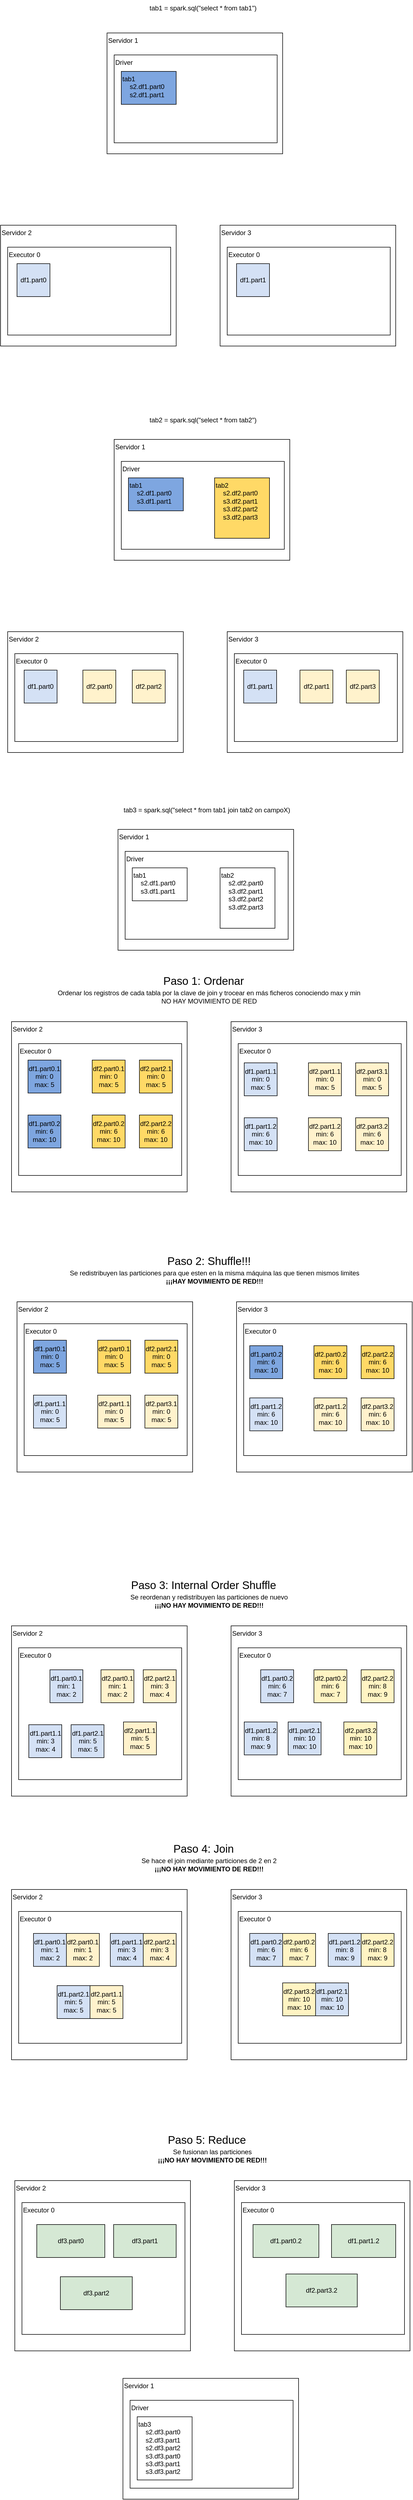 <mxfile version="17.2.1" type="github">
  <diagram id="_XrspDm4CT6pKrm3N8ds" name="Page-1">
    <mxGraphModel dx="1422" dy="762" grid="0" gridSize="10" guides="1" tooltips="1" connect="1" arrows="1" fold="1" page="1" pageScale="1" pageWidth="827" pageHeight="1169" math="0" shadow="0">
      <root>
        <mxCell id="0" />
        <mxCell id="1" parent="0" />
        <mxCell id="gP4Qixjct3OQD2GkQfFc-8" value="Servidor 2" style="rounded=0;whiteSpace=wrap;html=1;verticalAlign=top;align=left;" vertex="1" parent="1">
          <mxGeometry x="60" y="460" width="320" height="220" as="geometry" />
        </mxCell>
        <mxCell id="gP4Qixjct3OQD2GkQfFc-9" value="Executor 0" style="rounded=0;whiteSpace=wrap;html=1;align=left;verticalAlign=top;" vertex="1" parent="1">
          <mxGeometry x="73" y="500" width="297" height="160" as="geometry" />
        </mxCell>
        <mxCell id="gP4Qixjct3OQD2GkQfFc-27" value="Servidor 1" style="rounded=0;whiteSpace=wrap;html=1;verticalAlign=top;align=left;" vertex="1" parent="1">
          <mxGeometry x="254" y="110" width="320" height="220" as="geometry" />
        </mxCell>
        <mxCell id="gP4Qixjct3OQD2GkQfFc-28" value="Driver" style="rounded=0;whiteSpace=wrap;html=1;align=left;verticalAlign=top;" vertex="1" parent="1">
          <mxGeometry x="267" y="150" width="297" height="160" as="geometry" />
        </mxCell>
        <mxCell id="gP4Qixjct3OQD2GkQfFc-29" value="Servidor 3" style="rounded=0;whiteSpace=wrap;html=1;verticalAlign=top;align=left;" vertex="1" parent="1">
          <mxGeometry x="460" y="460" width="320" height="220" as="geometry" />
        </mxCell>
        <mxCell id="gP4Qixjct3OQD2GkQfFc-30" value="Executor 0" style="rounded=0;whiteSpace=wrap;html=1;align=left;verticalAlign=top;" vertex="1" parent="1">
          <mxGeometry x="473" y="500" width="297" height="160" as="geometry" />
        </mxCell>
        <mxCell id="gP4Qixjct3OQD2GkQfFc-32" value="tab1&lt;br&gt;&amp;nbsp; &amp;nbsp; s2.df1.part0&lt;br&gt;&amp;nbsp; &amp;nbsp; s2.df1.part1" style="rounded=0;whiteSpace=wrap;html=1;align=left;verticalAlign=top;fillColor=#7EA6E0;" vertex="1" parent="1">
          <mxGeometry x="280" y="180" width="100" height="60" as="geometry" />
        </mxCell>
        <mxCell id="gP4Qixjct3OQD2GkQfFc-33" value="df1.part0" style="rounded=0;whiteSpace=wrap;html=1;fillColor=#D4E1F5;" vertex="1" parent="1">
          <mxGeometry x="90" y="530" width="60" height="60" as="geometry" />
        </mxCell>
        <mxCell id="gP4Qixjct3OQD2GkQfFc-34" value="df1.part1" style="rounded=0;whiteSpace=wrap;html=1;fillColor=#D4E1F5;" vertex="1" parent="1">
          <mxGeometry x="490" y="530" width="60" height="60" as="geometry" />
        </mxCell>
        <mxCell id="gP4Qixjct3OQD2GkQfFc-35" value="Servidor 2" style="rounded=0;whiteSpace=wrap;html=1;verticalAlign=top;align=left;" vertex="1" parent="1">
          <mxGeometry x="73" y="1200" width="320" height="220" as="geometry" />
        </mxCell>
        <mxCell id="gP4Qixjct3OQD2GkQfFc-36" value="Executor 0" style="rounded=0;whiteSpace=wrap;html=1;align=left;verticalAlign=top;" vertex="1" parent="1">
          <mxGeometry x="86" y="1240" width="297" height="160" as="geometry" />
        </mxCell>
        <mxCell id="gP4Qixjct3OQD2GkQfFc-37" value="Servidor 1" style="rounded=0;whiteSpace=wrap;html=1;verticalAlign=top;align=left;" vertex="1" parent="1">
          <mxGeometry x="267" y="850" width="320" height="220" as="geometry" />
        </mxCell>
        <mxCell id="gP4Qixjct3OQD2GkQfFc-38" value="Driver" style="rounded=0;whiteSpace=wrap;html=1;align=left;verticalAlign=top;" vertex="1" parent="1">
          <mxGeometry x="280" y="890" width="297" height="160" as="geometry" />
        </mxCell>
        <mxCell id="gP4Qixjct3OQD2GkQfFc-39" value="Servidor 3" style="rounded=0;whiteSpace=wrap;html=1;verticalAlign=top;align=left;" vertex="1" parent="1">
          <mxGeometry x="473" y="1200" width="320" height="220" as="geometry" />
        </mxCell>
        <mxCell id="gP4Qixjct3OQD2GkQfFc-40" value="Executor 0" style="rounded=0;whiteSpace=wrap;html=1;align=left;verticalAlign=top;" vertex="1" parent="1">
          <mxGeometry x="486" y="1240" width="297" height="160" as="geometry" />
        </mxCell>
        <mxCell id="gP4Qixjct3OQD2GkQfFc-42" value="tab1&lt;br&gt;&amp;nbsp; &amp;nbsp; s2.df1.part0&lt;br&gt;&amp;nbsp; &amp;nbsp; s3.df1.part1" style="rounded=0;whiteSpace=wrap;html=1;align=left;verticalAlign=top;fillColor=#7EA6E0;" vertex="1" parent="1">
          <mxGeometry x="293" y="920" width="100" height="60" as="geometry" />
        </mxCell>
        <mxCell id="gP4Qixjct3OQD2GkQfFc-43" value="df1.part0" style="rounded=0;whiteSpace=wrap;html=1;fillColor=#D4E1F5;" vertex="1" parent="1">
          <mxGeometry x="103" y="1270" width="60" height="60" as="geometry" />
        </mxCell>
        <mxCell id="gP4Qixjct3OQD2GkQfFc-44" value="df1.part1" style="rounded=0;whiteSpace=wrap;html=1;fillColor=#D4E1F5;" vertex="1" parent="1">
          <mxGeometry x="503" y="1270" width="60" height="60" as="geometry" />
        </mxCell>
        <mxCell id="gP4Qixjct3OQD2GkQfFc-45" value="tab2&lt;br&gt;&amp;nbsp; &amp;nbsp; s2.df2.part0&lt;br&gt;&amp;nbsp; &amp;nbsp; s3.df2.part1&lt;br&gt;&amp;nbsp; &amp;nbsp; s3.df2.part2&lt;br&gt;&amp;nbsp; &amp;nbsp; s3.df2.part3" style="rounded=0;whiteSpace=wrap;html=1;align=left;verticalAlign=top;fillColor=#FFD966;" vertex="1" parent="1">
          <mxGeometry x="450" y="920" width="100" height="110" as="geometry" />
        </mxCell>
        <mxCell id="gP4Qixjct3OQD2GkQfFc-46" value="df2.part0" style="rounded=0;whiteSpace=wrap;html=1;fillColor=#FFF2CC;" vertex="1" parent="1">
          <mxGeometry x="210" y="1270" width="60" height="60" as="geometry" />
        </mxCell>
        <mxCell id="gP4Qixjct3OQD2GkQfFc-47" value="df2.part1" style="rounded=0;whiteSpace=wrap;html=1;fillColor=#FFF2CC;" vertex="1" parent="1">
          <mxGeometry x="605.5" y="1270" width="60" height="60" as="geometry" />
        </mxCell>
        <mxCell id="gP4Qixjct3OQD2GkQfFc-48" value="df2.part2" style="rounded=0;whiteSpace=wrap;html=1;fillColor=#FFF2CC;" vertex="1" parent="1">
          <mxGeometry x="300" y="1270" width="60" height="60" as="geometry" />
        </mxCell>
        <mxCell id="gP4Qixjct3OQD2GkQfFc-49" value="df2.part3" style="rounded=0;whiteSpace=wrap;html=1;fillColor=#FFF2CC;" vertex="1" parent="1">
          <mxGeometry x="690" y="1270" width="60" height="60" as="geometry" />
        </mxCell>
        <mxCell id="gP4Qixjct3OQD2GkQfFc-50" value="Servidor 2" style="rounded=0;whiteSpace=wrap;html=1;verticalAlign=top;align=left;" vertex="1" parent="1">
          <mxGeometry x="80" y="1910" width="320" height="310" as="geometry" />
        </mxCell>
        <mxCell id="gP4Qixjct3OQD2GkQfFc-51" value="Executor 0" style="rounded=0;whiteSpace=wrap;html=1;align=left;verticalAlign=top;" vertex="1" parent="1">
          <mxGeometry x="93" y="1950" width="297" height="240" as="geometry" />
        </mxCell>
        <mxCell id="gP4Qixjct3OQD2GkQfFc-52" value="Servidor 1" style="rounded=0;whiteSpace=wrap;html=1;verticalAlign=top;align=left;" vertex="1" parent="1">
          <mxGeometry x="274" y="1560" width="320" height="220" as="geometry" />
        </mxCell>
        <mxCell id="gP4Qixjct3OQD2GkQfFc-53" value="Driver" style="rounded=0;whiteSpace=wrap;html=1;align=left;verticalAlign=top;" vertex="1" parent="1">
          <mxGeometry x="287" y="1600" width="297" height="160" as="geometry" />
        </mxCell>
        <mxCell id="gP4Qixjct3OQD2GkQfFc-54" value="Servidor 3" style="rounded=0;whiteSpace=wrap;html=1;verticalAlign=top;align=left;" vertex="1" parent="1">
          <mxGeometry x="480" y="1910" width="320" height="310" as="geometry" />
        </mxCell>
        <mxCell id="gP4Qixjct3OQD2GkQfFc-55" value="Executor 0" style="rounded=0;whiteSpace=wrap;html=1;align=left;verticalAlign=top;" vertex="1" parent="1">
          <mxGeometry x="493" y="1950" width="297" height="240" as="geometry" />
        </mxCell>
        <mxCell id="gP4Qixjct3OQD2GkQfFc-56" value="tab3 = spark.sql(&quot;select * from tab1 join tab2 on campoX)" style="text;html=1;strokeColor=none;fillColor=none;align=center;verticalAlign=middle;whiteSpace=wrap;rounded=0;" vertex="1" parent="1">
          <mxGeometry x="185.5" y="1510" width="500" height="30" as="geometry" />
        </mxCell>
        <mxCell id="gP4Qixjct3OQD2GkQfFc-57" value="tab1&lt;br&gt;&amp;nbsp; &amp;nbsp; s2.df1.part0&lt;br&gt;&amp;nbsp; &amp;nbsp; s3.df1.part1" style="rounded=0;whiteSpace=wrap;html=1;align=left;verticalAlign=top;" vertex="1" parent="1">
          <mxGeometry x="300" y="1630" width="100" height="60" as="geometry" />
        </mxCell>
        <mxCell id="gP4Qixjct3OQD2GkQfFc-58" value="df1.part0.1&lt;br&gt;min: 0&lt;br&gt;max: 5" style="rounded=0;whiteSpace=wrap;html=1;fillColor=#7EA6E0;" vertex="1" parent="1">
          <mxGeometry x="110" y="1980" width="60" height="60" as="geometry" />
        </mxCell>
        <mxCell id="gP4Qixjct3OQD2GkQfFc-67" value="tab2 = spark.sql(&quot;select * from tab2&quot;)" style="text;html=1;strokeColor=none;fillColor=none;align=center;verticalAlign=middle;whiteSpace=wrap;rounded=0;" vertex="1" parent="1">
          <mxGeometry x="178.5" y="800" width="500" height="30" as="geometry" />
        </mxCell>
        <mxCell id="gP4Qixjct3OQD2GkQfFc-68" value="tab1 = spark.sql(&quot;select * from tab1&quot;)" style="text;html=1;strokeColor=none;fillColor=none;align=center;verticalAlign=middle;whiteSpace=wrap;rounded=0;" vertex="1" parent="1">
          <mxGeometry x="178.5" y="50" width="500" height="30" as="geometry" />
        </mxCell>
        <mxCell id="gP4Qixjct3OQD2GkQfFc-69" value="tab2&lt;br&gt;&amp;nbsp; &amp;nbsp; s2.df2.part0&lt;br&gt;&amp;nbsp; &amp;nbsp; s3.df2.part1&lt;br&gt;&amp;nbsp; &amp;nbsp; s3.df2.part2&lt;br&gt;&amp;nbsp; &amp;nbsp; s3.df2.part3" style="rounded=0;whiteSpace=wrap;html=1;align=left;verticalAlign=top;" vertex="1" parent="1">
          <mxGeometry x="460" y="1630" width="100" height="110" as="geometry" />
        </mxCell>
        <mxCell id="gP4Qixjct3OQD2GkQfFc-70" value="Paso 1: Ordenar" style="text;html=1;strokeColor=none;fillColor=none;align=center;verticalAlign=middle;whiteSpace=wrap;rounded=0;fontSize=20;" vertex="1" parent="1">
          <mxGeometry x="280" y="1810" width="300" height="50" as="geometry" />
        </mxCell>
        <mxCell id="gP4Qixjct3OQD2GkQfFc-71" value="Ordenar los registros de cada tabla por la clave de join y trocear en más ficheros conociendo max y min&lt;br&gt;NO HAY MOVIMIENTO DE RED" style="text;html=1;strokeColor=none;fillColor=none;align=center;verticalAlign=middle;whiteSpace=wrap;rounded=0;" vertex="1" parent="1">
          <mxGeometry x="130" y="1850" width="620" height="30" as="geometry" />
        </mxCell>
        <mxCell id="gP4Qixjct3OQD2GkQfFc-72" value="df1.part0.2&lt;br&gt;min: 6&lt;br&gt;max: 10" style="rounded=0;whiteSpace=wrap;html=1;fillColor=#7EA6E0;" vertex="1" parent="1">
          <mxGeometry x="110" y="2080" width="60" height="60" as="geometry" />
        </mxCell>
        <mxCell id="gP4Qixjct3OQD2GkQfFc-73" value="df2.part0.1&lt;br&gt;min: 0&lt;br&gt;max: 5" style="rounded=0;whiteSpace=wrap;html=1;fillColor=#FFD966;" vertex="1" parent="1">
          <mxGeometry x="227" y="1980" width="60" height="60" as="geometry" />
        </mxCell>
        <mxCell id="gP4Qixjct3OQD2GkQfFc-74" value="df2.part0.2&lt;br&gt;min: 6&lt;br&gt;max: 10" style="rounded=0;whiteSpace=wrap;html=1;fillColor=#FFD966;" vertex="1" parent="1">
          <mxGeometry x="227" y="2080" width="60" height="60" as="geometry" />
        </mxCell>
        <mxCell id="gP4Qixjct3OQD2GkQfFc-75" value="df2.part2.1&lt;br&gt;min: 0&lt;br&gt;max: 5" style="rounded=0;whiteSpace=wrap;html=1;fillColor=#FFD966;" vertex="1" parent="1">
          <mxGeometry x="313" y="1980" width="60" height="60" as="geometry" />
        </mxCell>
        <mxCell id="gP4Qixjct3OQD2GkQfFc-76" value="df2.part2.2&lt;br&gt;min: 6&lt;br&gt;max: 10" style="rounded=0;whiteSpace=wrap;html=1;fillColor=#FFD966;" vertex="1" parent="1">
          <mxGeometry x="313" y="2080" width="60" height="60" as="geometry" />
        </mxCell>
        <mxCell id="gP4Qixjct3OQD2GkQfFc-77" value="df1.part1.1&lt;br&gt;min: 0&lt;br&gt;max: 5" style="rounded=0;whiteSpace=wrap;html=1;fillColor=#D4E1F5;" vertex="1" parent="1">
          <mxGeometry x="504" y="1985" width="60" height="60" as="geometry" />
        </mxCell>
        <mxCell id="gP4Qixjct3OQD2GkQfFc-78" value="df1.part1.2&lt;br&gt;min: 6&lt;br&gt;max: 10" style="rounded=0;whiteSpace=wrap;html=1;fillColor=#D4E1F5;" vertex="1" parent="1">
          <mxGeometry x="504" y="2085" width="60" height="60" as="geometry" />
        </mxCell>
        <mxCell id="gP4Qixjct3OQD2GkQfFc-79" value="df2.part1.1&lt;br&gt;min: 0&lt;br&gt;max: 5" style="rounded=0;whiteSpace=wrap;html=1;fillColor=#FFF2CC;" vertex="1" parent="1">
          <mxGeometry x="621" y="1985" width="60" height="60" as="geometry" />
        </mxCell>
        <mxCell id="gP4Qixjct3OQD2GkQfFc-80" value="df2.part1.2&lt;br&gt;min: 6&lt;br&gt;max: 10" style="rounded=0;whiteSpace=wrap;html=1;fillColor=#FFF2CC;" vertex="1" parent="1">
          <mxGeometry x="621" y="2085" width="60" height="60" as="geometry" />
        </mxCell>
        <mxCell id="gP4Qixjct3OQD2GkQfFc-81" value="df2.part3.1&lt;br&gt;min: 0&lt;br&gt;max: 5" style="rounded=0;whiteSpace=wrap;html=1;fillColor=#FFF2CC;" vertex="1" parent="1">
          <mxGeometry x="707" y="1985" width="60" height="60" as="geometry" />
        </mxCell>
        <mxCell id="gP4Qixjct3OQD2GkQfFc-82" value="df2.part3.2&lt;br&gt;min: 6&lt;br&gt;max: 10" style="rounded=0;whiteSpace=wrap;html=1;fillColor=#FFF2CC;" vertex="1" parent="1">
          <mxGeometry x="707" y="2085" width="60" height="60" as="geometry" />
        </mxCell>
        <mxCell id="gP4Qixjct3OQD2GkQfFc-83" value="Servidor 2" style="rounded=0;whiteSpace=wrap;html=1;verticalAlign=top;align=left;" vertex="1" parent="1">
          <mxGeometry x="90" y="2420" width="320" height="310" as="geometry" />
        </mxCell>
        <mxCell id="gP4Qixjct3OQD2GkQfFc-84" value="Executor 0" style="rounded=0;whiteSpace=wrap;html=1;align=left;verticalAlign=top;" vertex="1" parent="1">
          <mxGeometry x="103" y="2460" width="297" height="240" as="geometry" />
        </mxCell>
        <mxCell id="gP4Qixjct3OQD2GkQfFc-87" value="Servidor 3" style="rounded=0;whiteSpace=wrap;html=1;verticalAlign=top;align=left;" vertex="1" parent="1">
          <mxGeometry x="490" y="2420" width="320" height="310" as="geometry" />
        </mxCell>
        <mxCell id="gP4Qixjct3OQD2GkQfFc-88" value="Executor 0" style="rounded=0;whiteSpace=wrap;html=1;align=left;verticalAlign=top;" vertex="1" parent="1">
          <mxGeometry x="503" y="2460" width="297" height="240" as="geometry" />
        </mxCell>
        <mxCell id="gP4Qixjct3OQD2GkQfFc-91" value="df1.part0.1&lt;br&gt;min: 0&lt;br&gt;max: 5" style="rounded=0;whiteSpace=wrap;html=1;fillColor=#7EA6E0;" vertex="1" parent="1">
          <mxGeometry x="120" y="2490" width="60" height="60" as="geometry" />
        </mxCell>
        <mxCell id="gP4Qixjct3OQD2GkQfFc-93" value="Paso 2: Shuffle!!!" style="text;html=1;strokeColor=none;fillColor=none;align=center;verticalAlign=middle;whiteSpace=wrap;rounded=0;fontSize=20;" vertex="1" parent="1">
          <mxGeometry x="290" y="2320" width="300" height="50" as="geometry" />
        </mxCell>
        <mxCell id="gP4Qixjct3OQD2GkQfFc-94" value="Se redistribuyen las particiones para que esten en la misma máquina las que tienen mismos limites&lt;br&gt;&lt;b&gt;¡¡¡HAY MOVIMIENTO DE RED!!!&lt;/b&gt;" style="text;html=1;strokeColor=none;fillColor=none;align=center;verticalAlign=middle;whiteSpace=wrap;rounded=0;" vertex="1" parent="1">
          <mxGeometry x="140" y="2360" width="620" height="30" as="geometry" />
        </mxCell>
        <mxCell id="gP4Qixjct3OQD2GkQfFc-95" value="df1.part0.2&lt;br&gt;min: 6&lt;br&gt;max: 10" style="rounded=0;whiteSpace=wrap;html=1;fillColor=#7EA6E0;" vertex="1" parent="1">
          <mxGeometry x="514" y="2500" width="60" height="60" as="geometry" />
        </mxCell>
        <mxCell id="gP4Qixjct3OQD2GkQfFc-96" value="df2.part0.1&lt;br&gt;min: 0&lt;br&gt;max: 5" style="rounded=0;whiteSpace=wrap;html=1;fillColor=#FFD966;" vertex="1" parent="1">
          <mxGeometry x="237" y="2490" width="60" height="60" as="geometry" />
        </mxCell>
        <mxCell id="gP4Qixjct3OQD2GkQfFc-97" value="df2.part0.2&lt;br&gt;min: 6&lt;br&gt;max: 10" style="rounded=0;whiteSpace=wrap;html=1;fillColor=#FFD966;" vertex="1" parent="1">
          <mxGeometry x="631" y="2500" width="60" height="60" as="geometry" />
        </mxCell>
        <mxCell id="gP4Qixjct3OQD2GkQfFc-98" value="df2.part2.1&lt;br&gt;min: 0&lt;br&gt;max: 5" style="rounded=0;whiteSpace=wrap;html=1;fillColor=#FFD966;" vertex="1" parent="1">
          <mxGeometry x="323" y="2490" width="60" height="60" as="geometry" />
        </mxCell>
        <mxCell id="gP4Qixjct3OQD2GkQfFc-99" value="df2.part2.2&lt;br&gt;min: 6&lt;br&gt;max: 10" style="rounded=0;whiteSpace=wrap;html=1;fillColor=#FFD966;" vertex="1" parent="1">
          <mxGeometry x="717" y="2500" width="60" height="60" as="geometry" />
        </mxCell>
        <mxCell id="gP4Qixjct3OQD2GkQfFc-100" value="df1.part1.1&lt;br&gt;min: 0&lt;br&gt;max: 5" style="rounded=0;whiteSpace=wrap;html=1;fillColor=#D4E1F5;" vertex="1" parent="1">
          <mxGeometry x="120" y="2590" width="60" height="60" as="geometry" />
        </mxCell>
        <mxCell id="gP4Qixjct3OQD2GkQfFc-101" value="df1.part1.2&lt;br&gt;min: 6&lt;br&gt;max: 10" style="rounded=0;whiteSpace=wrap;html=1;fillColor=#D4E1F5;" vertex="1" parent="1">
          <mxGeometry x="514" y="2595" width="60" height="60" as="geometry" />
        </mxCell>
        <mxCell id="gP4Qixjct3OQD2GkQfFc-102" value="df2.part1.1&lt;br&gt;min: 0&lt;br&gt;max: 5" style="rounded=0;whiteSpace=wrap;html=1;fillColor=#FFF2CC;" vertex="1" parent="1">
          <mxGeometry x="237" y="2590" width="60" height="60" as="geometry" />
        </mxCell>
        <mxCell id="gP4Qixjct3OQD2GkQfFc-103" value="df2.part1.2&lt;br&gt;min: 6&lt;br&gt;max: 10" style="rounded=0;whiteSpace=wrap;html=1;fillColor=#FFF2CC;" vertex="1" parent="1">
          <mxGeometry x="631" y="2595" width="60" height="60" as="geometry" />
        </mxCell>
        <mxCell id="gP4Qixjct3OQD2GkQfFc-104" value="df2.part3.1&lt;br&gt;min: 0&lt;br&gt;max: 5" style="rounded=0;whiteSpace=wrap;html=1;fillColor=#FFF2CC;" vertex="1" parent="1">
          <mxGeometry x="323" y="2590" width="60" height="60" as="geometry" />
        </mxCell>
        <mxCell id="gP4Qixjct3OQD2GkQfFc-105" value="df2.part3.2&lt;br&gt;min: 6&lt;br&gt;max: 10" style="rounded=0;whiteSpace=wrap;html=1;fillColor=#FFF2CC;" vertex="1" parent="1">
          <mxGeometry x="717" y="2595" width="60" height="60" as="geometry" />
        </mxCell>
        <mxCell id="gP4Qixjct3OQD2GkQfFc-106" value="Servidor 2" style="rounded=0;whiteSpace=wrap;html=1;verticalAlign=top;align=left;" vertex="1" parent="1">
          <mxGeometry x="80" y="3010" width="320" height="310" as="geometry" />
        </mxCell>
        <mxCell id="gP4Qixjct3OQD2GkQfFc-107" value="Executor 0" style="rounded=0;whiteSpace=wrap;html=1;align=left;verticalAlign=top;" vertex="1" parent="1">
          <mxGeometry x="93" y="3050" width="297" height="240" as="geometry" />
        </mxCell>
        <mxCell id="gP4Qixjct3OQD2GkQfFc-108" value="Servidor 3" style="rounded=0;whiteSpace=wrap;html=1;verticalAlign=top;align=left;" vertex="1" parent="1">
          <mxGeometry x="480" y="3010" width="320" height="310" as="geometry" />
        </mxCell>
        <mxCell id="gP4Qixjct3OQD2GkQfFc-109" value="Executor 0" style="rounded=0;whiteSpace=wrap;html=1;align=left;verticalAlign=top;" vertex="1" parent="1">
          <mxGeometry x="493" y="3050" width="297" height="240" as="geometry" />
        </mxCell>
        <mxCell id="gP4Qixjct3OQD2GkQfFc-111" value="Paso 3: Internal Order Shuffle" style="text;html=1;strokeColor=none;fillColor=none;align=center;verticalAlign=middle;whiteSpace=wrap;rounded=0;fontSize=20;" vertex="1" parent="1">
          <mxGeometry x="280" y="2910" width="300" height="50" as="geometry" />
        </mxCell>
        <mxCell id="gP4Qixjct3OQD2GkQfFc-112" value="Se reordenan y redistribuyen las particiones de nuevo&lt;br&gt;&lt;b&gt;¡¡¡NO HAY MOVIMIENTO DE RED!!!&lt;/b&gt;" style="text;html=1;strokeColor=none;fillColor=none;align=center;verticalAlign=middle;whiteSpace=wrap;rounded=0;" vertex="1" parent="1">
          <mxGeometry x="130" y="2950" width="620" height="30" as="geometry" />
        </mxCell>
        <mxCell id="gP4Qixjct3OQD2GkQfFc-113" value="df1.part0.2&lt;br&gt;min: 6&lt;br&gt;max: 7" style="rounded=0;whiteSpace=wrap;html=1;fillColor=#D4E1F5;" vertex="1" parent="1">
          <mxGeometry x="534" y="3090" width="60" height="60" as="geometry" />
        </mxCell>
        <mxCell id="gP4Qixjct3OQD2GkQfFc-115" value="df2.part0.2&lt;br&gt;min: 6&lt;br&gt;max: 7" style="rounded=0;whiteSpace=wrap;html=1;fillColor=#FFF4C3;" vertex="1" parent="1">
          <mxGeometry x="631" y="3090" width="60" height="60" as="geometry" />
        </mxCell>
        <mxCell id="gP4Qixjct3OQD2GkQfFc-117" value="df2.part2.2&lt;br&gt;min: 8&lt;br&gt;max: 9" style="rounded=0;whiteSpace=wrap;html=1;fillColor=#FFF4C3;" vertex="1" parent="1">
          <mxGeometry x="717" y="3090" width="60" height="60" as="geometry" />
        </mxCell>
        <mxCell id="gP4Qixjct3OQD2GkQfFc-119" value="df1.part1.2&lt;br&gt;min: 8&lt;br&gt;max: 9" style="rounded=0;whiteSpace=wrap;html=1;fillColor=#D4E1F5;" vertex="1" parent="1">
          <mxGeometry x="504" y="3185" width="60" height="60" as="geometry" />
        </mxCell>
        <mxCell id="gP4Qixjct3OQD2GkQfFc-123" value="df2.part3.2&lt;br&gt;min: 10&lt;br&gt;max: 10" style="rounded=0;whiteSpace=wrap;html=1;fillColor=#FFF4C3;" vertex="1" parent="1">
          <mxGeometry x="685.5" y="3185" width="60" height="60" as="geometry" />
        </mxCell>
        <mxCell id="gP4Qixjct3OQD2GkQfFc-128" value="df1.part0.1&lt;br&gt;min: 1&lt;br&gt;max: 2" style="rounded=0;whiteSpace=wrap;html=1;fillColor=#D4E1F5;" vertex="1" parent="1">
          <mxGeometry x="150" y="3090" width="60" height="60" as="geometry" />
        </mxCell>
        <mxCell id="gP4Qixjct3OQD2GkQfFc-129" value="df2.part0.1&lt;br&gt;min: 1&lt;br&gt;max: 2" style="rounded=0;whiteSpace=wrap;html=1;fillColor=#FFF2CC;" vertex="1" parent="1">
          <mxGeometry x="243" y="3090" width="60" height="60" as="geometry" />
        </mxCell>
        <mxCell id="gP4Qixjct3OQD2GkQfFc-130" value="df2.part2.1&lt;br&gt;min: 3&lt;br&gt;max: 4" style="rounded=0;whiteSpace=wrap;html=1;fillColor=#FFF2CC;" vertex="1" parent="1">
          <mxGeometry x="320" y="3090" width="60" height="60" as="geometry" />
        </mxCell>
        <mxCell id="gP4Qixjct3OQD2GkQfFc-131" value="df1.part1.1&lt;br&gt;min: 3&lt;br&gt;max: 4" style="rounded=0;whiteSpace=wrap;html=1;fillColor=#D4E1F5;" vertex="1" parent="1">
          <mxGeometry x="111.5" y="3190" width="60" height="60" as="geometry" />
        </mxCell>
        <mxCell id="gP4Qixjct3OQD2GkQfFc-132" value="df2.part1.1&lt;br&gt;min: 5&lt;br&gt;max: 5" style="rounded=0;whiteSpace=wrap;html=1;fillColor=#FFF2CC;" vertex="1" parent="1">
          <mxGeometry x="284" y="3185" width="60" height="60" as="geometry" />
        </mxCell>
        <mxCell id="gP4Qixjct3OQD2GkQfFc-134" value="df1.part2.1&lt;br&gt;min: 5&lt;br&gt;max: 5" style="rounded=0;whiteSpace=wrap;html=1;fillColor=#D4E1F5;" vertex="1" parent="1">
          <mxGeometry x="188.5" y="3190" width="60" height="60" as="geometry" />
        </mxCell>
        <mxCell id="gP4Qixjct3OQD2GkQfFc-135" value="df1.part2.1&lt;br&gt;min: 10&lt;br&gt;max: 10" style="rounded=0;whiteSpace=wrap;html=1;fillColor=#D4E1F5;" vertex="1" parent="1">
          <mxGeometry x="584" y="3185" width="60" height="60" as="geometry" />
        </mxCell>
        <mxCell id="gP4Qixjct3OQD2GkQfFc-136" value="Servidor 2" style="rounded=0;whiteSpace=wrap;html=1;verticalAlign=top;align=left;" vertex="1" parent="1">
          <mxGeometry x="80" y="3490" width="320" height="310" as="geometry" />
        </mxCell>
        <mxCell id="gP4Qixjct3OQD2GkQfFc-137" value="Executor 0" style="rounded=0;whiteSpace=wrap;html=1;align=left;verticalAlign=top;" vertex="1" parent="1">
          <mxGeometry x="93" y="3530" width="297" height="240" as="geometry" />
        </mxCell>
        <mxCell id="gP4Qixjct3OQD2GkQfFc-138" value="Servidor 3" style="rounded=0;whiteSpace=wrap;html=1;verticalAlign=top;align=left;" vertex="1" parent="1">
          <mxGeometry x="480" y="3490" width="320" height="310" as="geometry" />
        </mxCell>
        <mxCell id="gP4Qixjct3OQD2GkQfFc-139" value="Executor 0" style="rounded=0;whiteSpace=wrap;html=1;align=left;verticalAlign=top;" vertex="1" parent="1">
          <mxGeometry x="493" y="3530" width="297" height="240" as="geometry" />
        </mxCell>
        <mxCell id="gP4Qixjct3OQD2GkQfFc-140" value="Paso 4: Join" style="text;html=1;strokeColor=none;fillColor=none;align=center;verticalAlign=middle;whiteSpace=wrap;rounded=0;fontSize=20;" vertex="1" parent="1">
          <mxGeometry x="280" y="3390" width="300" height="50" as="geometry" />
        </mxCell>
        <mxCell id="gP4Qixjct3OQD2GkQfFc-141" value="Se hace el join mediante particiones de 2 en 2&lt;br&gt;&lt;b&gt;¡¡¡NO HAY MOVIMIENTO DE RED!!!&lt;/b&gt;" style="text;html=1;strokeColor=none;fillColor=none;align=center;verticalAlign=middle;whiteSpace=wrap;rounded=0;" vertex="1" parent="1">
          <mxGeometry x="130" y="3430" width="620" height="30" as="geometry" />
        </mxCell>
        <mxCell id="gP4Qixjct3OQD2GkQfFc-142" value="df1.part0.2&lt;br&gt;min: 6&lt;br&gt;max: 7" style="rounded=0;whiteSpace=wrap;html=1;fillColor=#D4E1F5;" vertex="1" parent="1">
          <mxGeometry x="514" y="3570" width="60" height="60" as="geometry" />
        </mxCell>
        <mxCell id="gP4Qixjct3OQD2GkQfFc-143" value="df2.part0.2&lt;br&gt;min: 6&lt;br&gt;max: 7" style="rounded=0;whiteSpace=wrap;html=1;fillColor=#FFF4C3;" vertex="1" parent="1">
          <mxGeometry x="574" y="3570" width="60" height="60" as="geometry" />
        </mxCell>
        <mxCell id="gP4Qixjct3OQD2GkQfFc-144" value="df2.part2.2&lt;br&gt;min: 8&lt;br&gt;max: 9" style="rounded=0;whiteSpace=wrap;html=1;fillColor=#FFF4C3;" vertex="1" parent="1">
          <mxGeometry x="717" y="3570" width="60" height="60" as="geometry" />
        </mxCell>
        <mxCell id="gP4Qixjct3OQD2GkQfFc-145" value="df1.part1.2&lt;br&gt;min: 8&lt;br&gt;max: 9" style="rounded=0;whiteSpace=wrap;html=1;fillColor=#D4E1F5;" vertex="1" parent="1">
          <mxGeometry x="657" y="3570" width="60" height="60" as="geometry" />
        </mxCell>
        <mxCell id="gP4Qixjct3OQD2GkQfFc-146" value="df2.part3.2&lt;br&gt;min: 10&lt;br&gt;max: 10" style="rounded=0;whiteSpace=wrap;html=1;fillColor=#FFF4C3;" vertex="1" parent="1">
          <mxGeometry x="574" y="3660" width="60" height="60" as="geometry" />
        </mxCell>
        <mxCell id="gP4Qixjct3OQD2GkQfFc-147" value="df1.part0.1&lt;br&gt;min: 1&lt;br&gt;max: 2" style="rounded=0;whiteSpace=wrap;html=1;fillColor=#D4E1F5;" vertex="1" parent="1">
          <mxGeometry x="120" y="3570" width="60" height="60" as="geometry" />
        </mxCell>
        <mxCell id="gP4Qixjct3OQD2GkQfFc-148" value="df2.part0.1&lt;br&gt;min: 1&lt;br&gt;max: 2" style="rounded=0;whiteSpace=wrap;html=1;fillColor=#FFF2CC;" vertex="1" parent="1">
          <mxGeometry x="180" y="3570" width="60" height="60" as="geometry" />
        </mxCell>
        <mxCell id="gP4Qixjct3OQD2GkQfFc-149" value="df2.part2.1&lt;br&gt;min: 3&lt;br&gt;max: 4" style="rounded=0;whiteSpace=wrap;html=1;fillColor=#FFF2CC;" vertex="1" parent="1">
          <mxGeometry x="320" y="3570" width="60" height="60" as="geometry" />
        </mxCell>
        <mxCell id="gP4Qixjct3OQD2GkQfFc-150" value="df1.part1.1&lt;br&gt;min: 3&lt;br&gt;max: 4" style="rounded=0;whiteSpace=wrap;html=1;fillColor=#D4E1F5;" vertex="1" parent="1">
          <mxGeometry x="260" y="3570" width="60" height="60" as="geometry" />
        </mxCell>
        <mxCell id="gP4Qixjct3OQD2GkQfFc-151" value="df2.part1.1&lt;br&gt;min: 5&lt;br&gt;max: 5" style="rounded=0;whiteSpace=wrap;html=1;fillColor=#FFF2CC;" vertex="1" parent="1">
          <mxGeometry x="223" y="3665" width="60" height="60" as="geometry" />
        </mxCell>
        <mxCell id="gP4Qixjct3OQD2GkQfFc-152" value="df1.part2.1&lt;br&gt;min: 5&lt;br&gt;max: 5" style="rounded=0;whiteSpace=wrap;html=1;fillColor=#D4E1F5;" vertex="1" parent="1">
          <mxGeometry x="163" y="3665" width="60" height="60" as="geometry" />
        </mxCell>
        <mxCell id="gP4Qixjct3OQD2GkQfFc-153" value="df1.part2.1&lt;br&gt;min: 10&lt;br&gt;max: 10" style="rounded=0;whiteSpace=wrap;html=1;fillColor=#D4E1F5;" vertex="1" parent="1">
          <mxGeometry x="634" y="3660" width="60" height="60" as="geometry" />
        </mxCell>
        <mxCell id="gP4Qixjct3OQD2GkQfFc-154" value="Servidor 2" style="rounded=0;whiteSpace=wrap;html=1;verticalAlign=top;align=left;" vertex="1" parent="1">
          <mxGeometry x="86" y="4020" width="320" height="310" as="geometry" />
        </mxCell>
        <mxCell id="gP4Qixjct3OQD2GkQfFc-155" value="Executor 0" style="rounded=0;whiteSpace=wrap;html=1;align=left;verticalAlign=top;" vertex="1" parent="1">
          <mxGeometry x="99" y="4060" width="297" height="240" as="geometry" />
        </mxCell>
        <mxCell id="gP4Qixjct3OQD2GkQfFc-156" value="Servidor 3" style="rounded=0;whiteSpace=wrap;html=1;verticalAlign=top;align=left;" vertex="1" parent="1">
          <mxGeometry x="486" y="4020" width="320" height="310" as="geometry" />
        </mxCell>
        <mxCell id="gP4Qixjct3OQD2GkQfFc-157" value="Executor 0" style="rounded=0;whiteSpace=wrap;html=1;align=left;verticalAlign=top;" vertex="1" parent="1">
          <mxGeometry x="499" y="4060" width="297" height="240" as="geometry" />
        </mxCell>
        <mxCell id="gP4Qixjct3OQD2GkQfFc-158" value="Paso 5: Reduce" style="text;html=1;strokeColor=none;fillColor=none;align=center;verticalAlign=middle;whiteSpace=wrap;rounded=0;fontSize=20;" vertex="1" parent="1">
          <mxGeometry x="286" y="3920" width="300" height="50" as="geometry" />
        </mxCell>
        <mxCell id="gP4Qixjct3OQD2GkQfFc-159" value="Se fusionan las particiones&lt;br&gt;&lt;b&gt;¡¡¡NO HAY MOVIMIENTO DE RED!!!&lt;/b&gt;" style="text;html=1;strokeColor=none;fillColor=none;align=center;verticalAlign=middle;whiteSpace=wrap;rounded=0;" vertex="1" parent="1">
          <mxGeometry x="136" y="3960" width="620" height="30" as="geometry" />
        </mxCell>
        <mxCell id="gP4Qixjct3OQD2GkQfFc-160" value="df1.part0.2" style="rounded=0;whiteSpace=wrap;html=1;fillColor=#D5E8D4;" vertex="1" parent="1">
          <mxGeometry x="520" y="4100" width="120" height="60" as="geometry" />
        </mxCell>
        <mxCell id="gP4Qixjct3OQD2GkQfFc-163" value="df1.part1.2" style="rounded=0;whiteSpace=wrap;html=1;fillColor=#D5E8D4;" vertex="1" parent="1">
          <mxGeometry x="663" y="4100" width="117" height="60" as="geometry" />
        </mxCell>
        <mxCell id="gP4Qixjct3OQD2GkQfFc-164" value="df2.part3.2" style="rounded=0;whiteSpace=wrap;html=1;fillColor=#D5E8D4;" vertex="1" parent="1">
          <mxGeometry x="580" y="4190" width="130" height="60" as="geometry" />
        </mxCell>
        <mxCell id="gP4Qixjct3OQD2GkQfFc-165" value="df3.part0" style="rounded=0;whiteSpace=wrap;html=1;fillColor=#D5E8D4;" vertex="1" parent="1">
          <mxGeometry x="126" y="4100" width="124" height="60" as="geometry" />
        </mxCell>
        <mxCell id="gP4Qixjct3OQD2GkQfFc-168" value="df3.part1" style="rounded=0;whiteSpace=wrap;html=1;fillColor=#D5E8D4;" vertex="1" parent="1">
          <mxGeometry x="266" y="4100" width="114" height="60" as="geometry" />
        </mxCell>
        <mxCell id="gP4Qixjct3OQD2GkQfFc-170" value="df3.part2" style="rounded=0;whiteSpace=wrap;html=1;fillColor=#D5E8D4;" vertex="1" parent="1">
          <mxGeometry x="169" y="4195" width="131" height="60" as="geometry" />
        </mxCell>
        <mxCell id="gP4Qixjct3OQD2GkQfFc-172" value="Servidor 1" style="rounded=0;whiteSpace=wrap;html=1;verticalAlign=top;align=left;" vertex="1" parent="1">
          <mxGeometry x="283" y="4380" width="320" height="220" as="geometry" />
        </mxCell>
        <mxCell id="gP4Qixjct3OQD2GkQfFc-173" value="Driver" style="rounded=0;whiteSpace=wrap;html=1;align=left;verticalAlign=top;" vertex="1" parent="1">
          <mxGeometry x="296" y="4420" width="297" height="160" as="geometry" />
        </mxCell>
        <mxCell id="gP4Qixjct3OQD2GkQfFc-174" value="tab3&lt;br&gt;&amp;nbsp; &amp;nbsp; s2.df3.part0&lt;br&gt;&amp;nbsp; &amp;nbsp; s2.df3.part1&lt;br&gt;&amp;nbsp; &amp;nbsp; s2.df3.part2&lt;br&gt;&amp;nbsp; &amp;nbsp; s3.df3.part0&lt;br&gt;&amp;nbsp; &amp;nbsp; s3.df3.part1&lt;br&gt;&amp;nbsp; &amp;nbsp; s3.df3.part2" style="rounded=0;whiteSpace=wrap;html=1;align=left;verticalAlign=top;" vertex="1" parent="1">
          <mxGeometry x="309" y="4450" width="100" height="115" as="geometry" />
        </mxCell>
      </root>
    </mxGraphModel>
  </diagram>
</mxfile>
